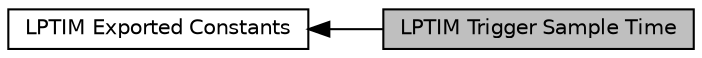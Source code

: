 digraph "LPTIM Trigger Sample Time"
{
  edge [fontname="Helvetica",fontsize="10",labelfontname="Helvetica",labelfontsize="10"];
  node [fontname="Helvetica",fontsize="10",shape=record];
  rankdir=LR;
  Node1 [label="LPTIM Exported Constants",height=0.2,width=0.4,color="black", fillcolor="white", style="filled",URL="$group___l_p_t_i_m___exported___constants.html"];
  Node0 [label="LPTIM Trigger Sample Time",height=0.2,width=0.4,color="black", fillcolor="grey75", style="filled", fontcolor="black"];
  Node1->Node0 [shape=plaintext, dir="back", style="solid"];
}
